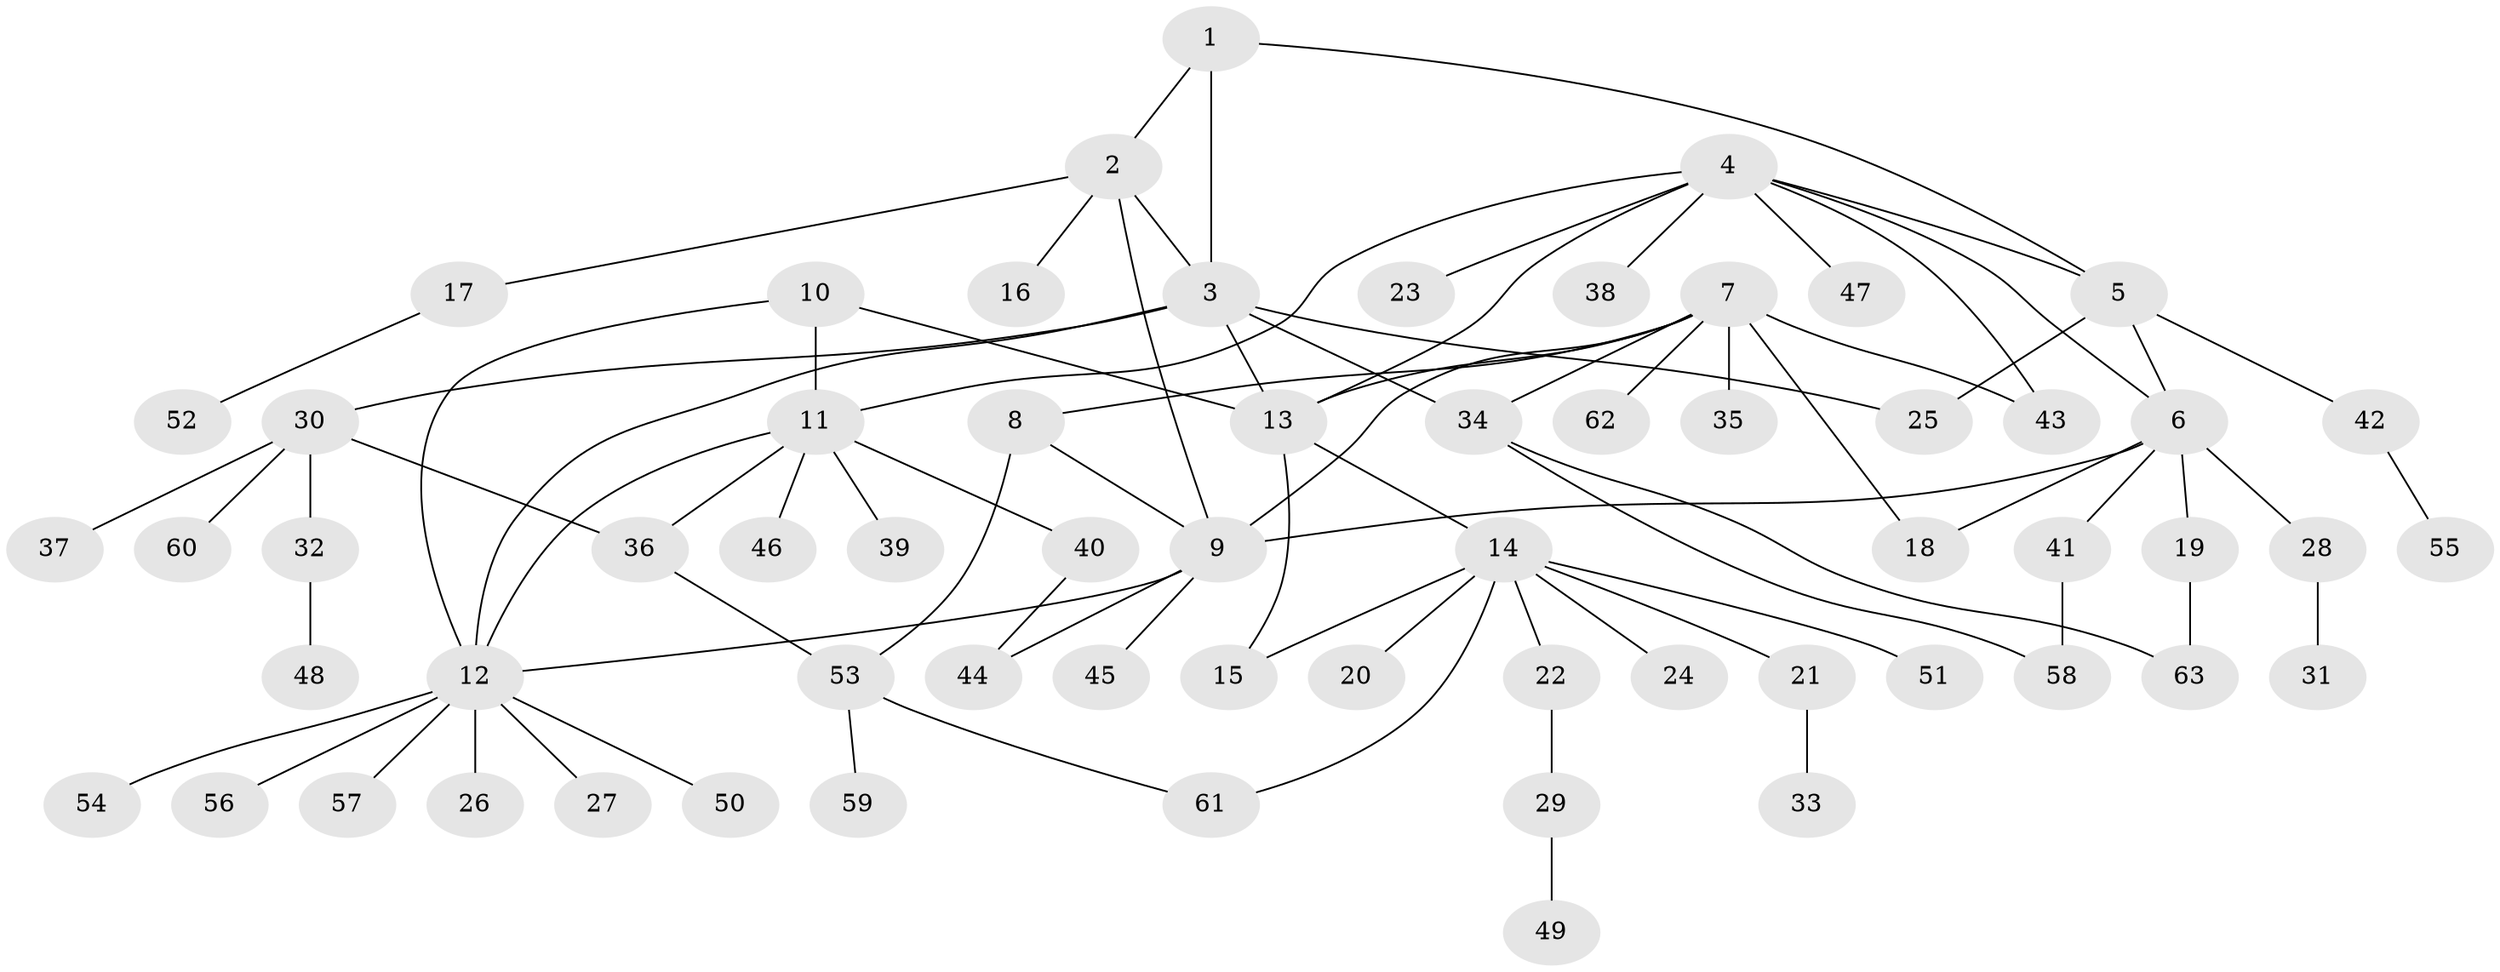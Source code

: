 // Generated by graph-tools (version 1.1) at 2025/11/02/27/25 16:11:29]
// undirected, 63 vertices, 83 edges
graph export_dot {
graph [start="1"]
  node [color=gray90,style=filled];
  1;
  2;
  3;
  4;
  5;
  6;
  7;
  8;
  9;
  10;
  11;
  12;
  13;
  14;
  15;
  16;
  17;
  18;
  19;
  20;
  21;
  22;
  23;
  24;
  25;
  26;
  27;
  28;
  29;
  30;
  31;
  32;
  33;
  34;
  35;
  36;
  37;
  38;
  39;
  40;
  41;
  42;
  43;
  44;
  45;
  46;
  47;
  48;
  49;
  50;
  51;
  52;
  53;
  54;
  55;
  56;
  57;
  58;
  59;
  60;
  61;
  62;
  63;
  1 -- 2;
  1 -- 3;
  1 -- 5;
  2 -- 3;
  2 -- 9;
  2 -- 16;
  2 -- 17;
  3 -- 12;
  3 -- 13;
  3 -- 25;
  3 -- 30;
  3 -- 34;
  4 -- 5;
  4 -- 6;
  4 -- 11;
  4 -- 13;
  4 -- 23;
  4 -- 38;
  4 -- 43;
  4 -- 47;
  5 -- 6;
  5 -- 25;
  5 -- 42;
  6 -- 9;
  6 -- 18;
  6 -- 19;
  6 -- 28;
  6 -- 41;
  7 -- 8;
  7 -- 9;
  7 -- 13;
  7 -- 18;
  7 -- 34;
  7 -- 35;
  7 -- 43;
  7 -- 62;
  8 -- 9;
  8 -- 53;
  9 -- 12;
  9 -- 44;
  9 -- 45;
  10 -- 11;
  10 -- 12;
  10 -- 13;
  11 -- 12;
  11 -- 36;
  11 -- 39;
  11 -- 40;
  11 -- 46;
  12 -- 26;
  12 -- 27;
  12 -- 50;
  12 -- 54;
  12 -- 56;
  12 -- 57;
  13 -- 14;
  13 -- 15;
  14 -- 15;
  14 -- 20;
  14 -- 21;
  14 -- 22;
  14 -- 24;
  14 -- 51;
  14 -- 61;
  17 -- 52;
  19 -- 63;
  21 -- 33;
  22 -- 29;
  28 -- 31;
  29 -- 49;
  30 -- 32;
  30 -- 36;
  30 -- 37;
  30 -- 60;
  32 -- 48;
  34 -- 58;
  34 -- 63;
  36 -- 53;
  40 -- 44;
  41 -- 58;
  42 -- 55;
  53 -- 59;
  53 -- 61;
}
